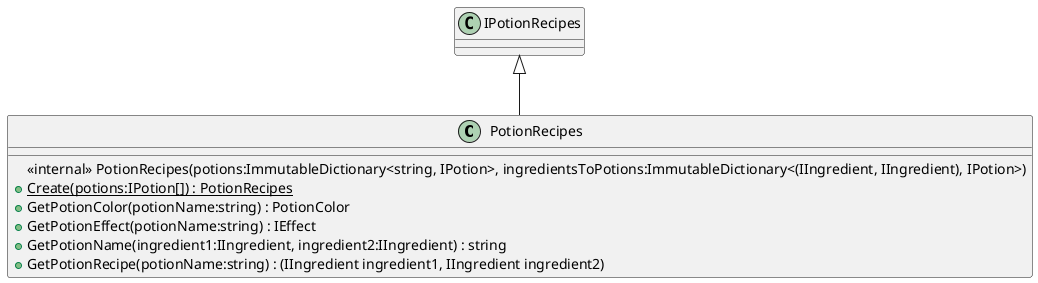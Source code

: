 @startuml
class PotionRecipes {
    <<internal>> PotionRecipes(potions:ImmutableDictionary<string, IPotion>, ingredientsToPotions:ImmutableDictionary<(IIngredient, IIngredient), IPotion>)
    + {static} Create(potions:IPotion[]) : PotionRecipes
    + GetPotionColor(potionName:string) : PotionColor
    + GetPotionEffect(potionName:string) : IEffect
    + GetPotionName(ingredient1:IIngredient, ingredient2:IIngredient) : string
    + GetPotionRecipe(potionName:string) : (IIngredient ingredient1, IIngredient ingredient2)
}
IPotionRecipes <|-- PotionRecipes
@enduml
